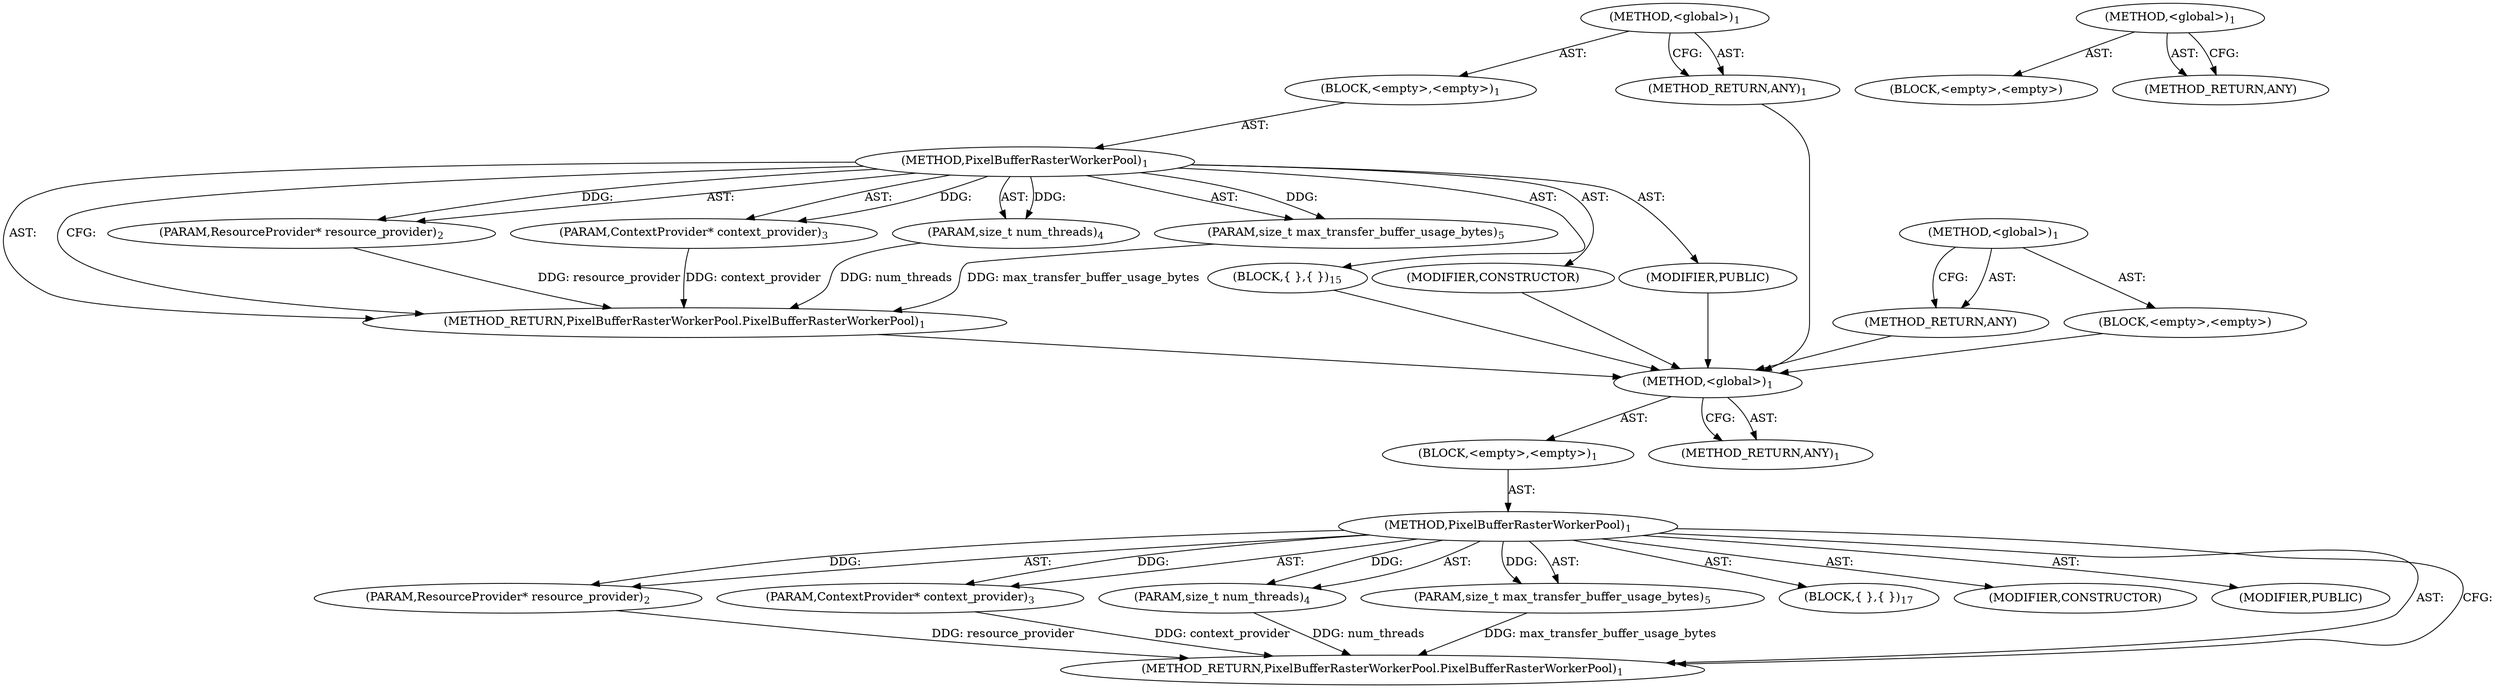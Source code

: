 digraph "&lt;global&gt;" {
vulnerable_6 [label=<(METHOD,&lt;global&gt;)<SUB>1</SUB>>];
vulnerable_7 [label=<(BLOCK,&lt;empty&gt;,&lt;empty&gt;)<SUB>1</SUB>>];
vulnerable_8 [label=<(METHOD,PixelBufferRasterWorkerPool)<SUB>1</SUB>>];
vulnerable_9 [label=<(PARAM,ResourceProvider* resource_provider)<SUB>2</SUB>>];
vulnerable_10 [label=<(PARAM,ContextProvider* context_provider)<SUB>3</SUB>>];
vulnerable_11 [label=<(PARAM,size_t num_threads)<SUB>4</SUB>>];
vulnerable_12 [label=<(PARAM,size_t max_transfer_buffer_usage_bytes)<SUB>5</SUB>>];
vulnerable_13 [label=<(BLOCK,{
 },{
 })<SUB>15</SUB>>];
vulnerable_14 [label=<(MODIFIER,CONSTRUCTOR)>];
vulnerable_15 [label=<(MODIFIER,PUBLIC)>];
vulnerable_16 [label=<(METHOD_RETURN,PixelBufferRasterWorkerPool.PixelBufferRasterWorkerPool)<SUB>1</SUB>>];
vulnerable_18 [label=<(METHOD_RETURN,ANY)<SUB>1</SUB>>];
vulnerable_33 [label=<(METHOD,&lt;global&gt;)<SUB>1</SUB>>];
vulnerable_34 [label=<(BLOCK,&lt;empty&gt;,&lt;empty&gt;)>];
vulnerable_35 [label=<(METHOD_RETURN,ANY)>];
fixed_6 [label=<(METHOD,&lt;global&gt;)<SUB>1</SUB>>];
fixed_7 [label=<(BLOCK,&lt;empty&gt;,&lt;empty&gt;)<SUB>1</SUB>>];
fixed_8 [label=<(METHOD,PixelBufferRasterWorkerPool)<SUB>1</SUB>>];
fixed_9 [label=<(PARAM,ResourceProvider* resource_provider)<SUB>2</SUB>>];
fixed_10 [label=<(PARAM,ContextProvider* context_provider)<SUB>3</SUB>>];
fixed_11 [label=<(PARAM,size_t num_threads)<SUB>4</SUB>>];
fixed_12 [label=<(PARAM,size_t max_transfer_buffer_usage_bytes)<SUB>5</SUB>>];
fixed_13 [label=<(BLOCK,{
 },{
 })<SUB>17</SUB>>];
fixed_14 [label=<(MODIFIER,CONSTRUCTOR)>];
fixed_15 [label=<(MODIFIER,PUBLIC)>];
fixed_16 [label=<(METHOD_RETURN,PixelBufferRasterWorkerPool.PixelBufferRasterWorkerPool)<SUB>1</SUB>>];
fixed_18 [label=<(METHOD_RETURN,ANY)<SUB>1</SUB>>];
fixed_33 [label=<(METHOD,&lt;global&gt;)<SUB>1</SUB>>];
fixed_34 [label=<(BLOCK,&lt;empty&gt;,&lt;empty&gt;)>];
fixed_35 [label=<(METHOD_RETURN,ANY)>];
vulnerable_6 -> vulnerable_7  [key=0, label="AST: "];
vulnerable_6 -> vulnerable_18  [key=0, label="AST: "];
vulnerable_6 -> vulnerable_18  [key=1, label="CFG: "];
vulnerable_7 -> vulnerable_8  [key=0, label="AST: "];
vulnerable_8 -> vulnerable_9  [key=0, label="AST: "];
vulnerable_8 -> vulnerable_9  [key=1, label="DDG: "];
vulnerable_8 -> vulnerable_10  [key=0, label="AST: "];
vulnerable_8 -> vulnerable_10  [key=1, label="DDG: "];
vulnerable_8 -> vulnerable_11  [key=0, label="AST: "];
vulnerable_8 -> vulnerable_11  [key=1, label="DDG: "];
vulnerable_8 -> vulnerable_12  [key=0, label="AST: "];
vulnerable_8 -> vulnerable_12  [key=1, label="DDG: "];
vulnerable_8 -> vulnerable_13  [key=0, label="AST: "];
vulnerable_8 -> vulnerable_14  [key=0, label="AST: "];
vulnerable_8 -> vulnerable_15  [key=0, label="AST: "];
vulnerable_8 -> vulnerable_16  [key=0, label="AST: "];
vulnerable_8 -> vulnerable_16  [key=1, label="CFG: "];
vulnerable_9 -> vulnerable_16  [key=0, label="DDG: resource_provider"];
vulnerable_10 -> vulnerable_16  [key=0, label="DDG: context_provider"];
vulnerable_11 -> vulnerable_16  [key=0, label="DDG: num_threads"];
vulnerable_12 -> vulnerable_16  [key=0, label="DDG: max_transfer_buffer_usage_bytes"];
vulnerable_13 -> fixed_6  [key=0];
vulnerable_14 -> fixed_6  [key=0];
vulnerable_15 -> fixed_6  [key=0];
vulnerable_16 -> fixed_6  [key=0];
vulnerable_18 -> fixed_6  [key=0];
vulnerable_33 -> vulnerable_34  [key=0, label="AST: "];
vulnerable_33 -> vulnerable_35  [key=0, label="AST: "];
vulnerable_33 -> vulnerable_35  [key=1, label="CFG: "];
vulnerable_34 -> fixed_6  [key=0];
vulnerable_35 -> fixed_6  [key=0];
fixed_6 -> fixed_7  [key=0, label="AST: "];
fixed_6 -> fixed_18  [key=0, label="AST: "];
fixed_6 -> fixed_18  [key=1, label="CFG: "];
fixed_7 -> fixed_8  [key=0, label="AST: "];
fixed_8 -> fixed_9  [key=0, label="AST: "];
fixed_8 -> fixed_9  [key=1, label="DDG: "];
fixed_8 -> fixed_10  [key=0, label="AST: "];
fixed_8 -> fixed_10  [key=1, label="DDG: "];
fixed_8 -> fixed_11  [key=0, label="AST: "];
fixed_8 -> fixed_11  [key=1, label="DDG: "];
fixed_8 -> fixed_12  [key=0, label="AST: "];
fixed_8 -> fixed_12  [key=1, label="DDG: "];
fixed_8 -> fixed_13  [key=0, label="AST: "];
fixed_8 -> fixed_14  [key=0, label="AST: "];
fixed_8 -> fixed_15  [key=0, label="AST: "];
fixed_8 -> fixed_16  [key=0, label="AST: "];
fixed_8 -> fixed_16  [key=1, label="CFG: "];
fixed_9 -> fixed_16  [key=0, label="DDG: resource_provider"];
fixed_10 -> fixed_16  [key=0, label="DDG: context_provider"];
fixed_11 -> fixed_16  [key=0, label="DDG: num_threads"];
fixed_12 -> fixed_16  [key=0, label="DDG: max_transfer_buffer_usage_bytes"];
fixed_33 -> fixed_34  [key=0, label="AST: "];
fixed_33 -> fixed_35  [key=0, label="AST: "];
fixed_33 -> fixed_35  [key=1, label="CFG: "];
}
